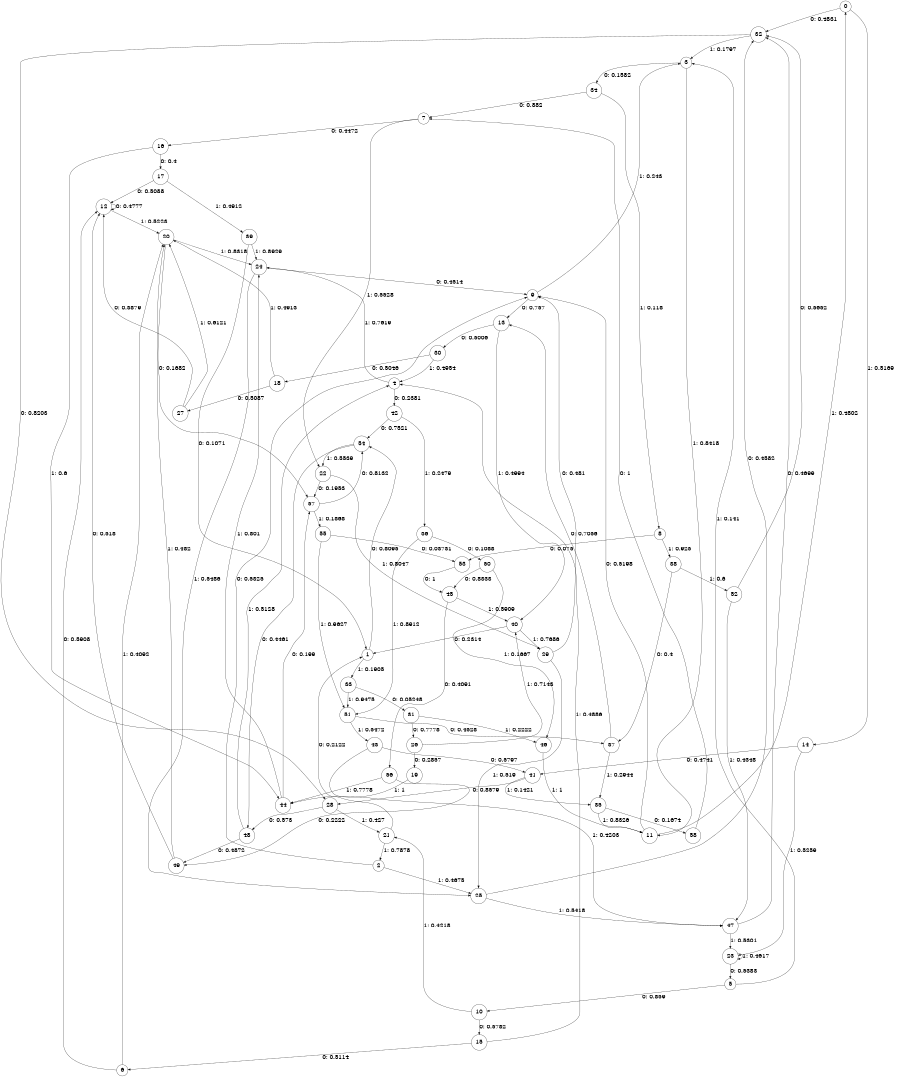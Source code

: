 digraph "ch33faceL10" {
size = "6,8.5";
ratio = "fill";
node [shape = circle];
node [fontsize = 24];
edge [fontsize = 24];
0 -> 32 [label = "0: 0.4831   "];
0 -> 14 [label = "1: 0.5169   "];
1 -> 54 [label = "0: 0.8095   "];
1 -> 33 [label = "1: 0.1905   "];
2 -> 9 [label = "0: 0.5325   "];
2 -> 25 [label = "1: 0.4675   "];
3 -> 34 [label = "0: 0.1582   "];
3 -> 11 [label = "1: 0.8418   "];
4 -> 42 [label = "0: 0.2381   "];
4 -> 24 [label = "1: 0.7619   "];
5 -> 10 [label = "0: 0.859    "];
5 -> 3 [label = "1: 0.141    "];
6 -> 12 [label = "0: 0.5908   "];
6 -> 20 [label = "1: 0.4092   "];
7 -> 16 [label = "0: 0.4472   "];
7 -> 22 [label = "1: 0.5528   "];
8 -> 53 [label = "0: 0.075    "];
8 -> 38 [label = "1: 0.925    "];
9 -> 13 [label = "0: 0.757    "];
9 -> 3 [label = "1: 0.243    "];
10 -> 15 [label = "0: 0.5782   "];
10 -> 21 [label = "1: 0.4218   "];
11 -> 9 [label = "0: 0.5198   "];
11 -> 0 [label = "1: 0.4802   "];
12 -> 12 [label = "0: 0.4777   "];
12 -> 20 [label = "1: 0.5223   "];
13 -> 30 [label = "0: 0.5006   "];
13 -> 40 [label = "1: 0.4994   "];
14 -> 41 [label = "0: 0.4741   "];
14 -> 23 [label = "1: 0.5259   "];
15 -> 6 [label = "0: 0.5114   "];
15 -> 4 [label = "1: 0.4886   "];
16 -> 17 [label = "0: 0.4      "];
16 -> 44 [label = "1: 0.6      "];
17 -> 12 [label = "0: 0.5088   "];
17 -> 39 [label = "1: 0.4912   "];
18 -> 27 [label = "0: 0.5087   "];
18 -> 20 [label = "1: 0.4913   "];
19 -> 44 [label = "1: 1        "];
20 -> 57 [label = "0: 0.1682   "];
20 -> 24 [label = "1: 0.8318   "];
21 -> 1 [label = "0: 0.2122   "];
21 -> 2 [label = "1: 0.7878   "];
22 -> 57 [label = "0: 0.1953   "];
22 -> 29 [label = "1: 0.8047   "];
23 -> 5 [label = "0: 0.5383   "];
23 -> 23 [label = "1: 0.4617   "];
24 -> 9 [label = "0: 0.4514   "];
24 -> 25 [label = "1: 0.5486   "];
25 -> 32 [label = "0: 0.4582   "];
25 -> 47 [label = "1: 0.5418   "];
26 -> 19 [label = "0: 0.2857   "];
26 -> 40 [label = "1: 0.7143   "];
27 -> 12 [label = "0: 0.3879   "];
27 -> 20 [label = "1: 0.6121   "];
28 -> 48 [label = "0: 0.573    "];
28 -> 21 [label = "1: 0.427    "];
29 -> 9 [label = "0: 0.481    "];
29 -> 25 [label = "1: 0.519    "];
30 -> 18 [label = "0: 0.5046   "];
30 -> 4 [label = "1: 0.4954   "];
31 -> 26 [label = "0: 0.7778   "];
31 -> 46 [label = "1: 0.2222   "];
32 -> 28 [label = "0: 0.8203   "];
32 -> 3 [label = "1: 0.1797   "];
33 -> 31 [label = "0: 0.05248  "];
33 -> 51 [label = "1: 0.9475   "];
34 -> 7 [label = "0: 0.882    "];
34 -> 8 [label = "1: 0.118    "];
35 -> 58 [label = "0: 0.1674   "];
35 -> 11 [label = "1: 0.8326   "];
36 -> 50 [label = "0: 0.1088   "];
36 -> 51 [label = "1: 0.8912   "];
37 -> 13 [label = "0: 0.7056   "];
37 -> 35 [label = "1: 0.2944   "];
38 -> 37 [label = "0: 0.4      "];
38 -> 52 [label = "1: 0.6      "];
39 -> 1 [label = "0: 0.1071   "];
39 -> 24 [label = "1: 0.8929   "];
40 -> 1 [label = "0: 0.2314   "];
40 -> 29 [label = "1: 0.7686   "];
41 -> 28 [label = "0: 0.8579   "];
41 -> 35 [label = "1: 0.1421   "];
42 -> 54 [label = "0: 0.7521   "];
42 -> 36 [label = "1: 0.2479   "];
43 -> 41 [label = "0: 0.5797   "];
43 -> 47 [label = "1: 0.4203   "];
44 -> 57 [label = "0: 0.199    "];
44 -> 24 [label = "1: 0.801    "];
45 -> 56 [label = "0: 0.4091   "];
45 -> 40 [label = "1: 0.5909   "];
46 -> 11 [label = "1: 1        "];
47 -> 32 [label = "0: 0.4699   "];
47 -> 23 [label = "1: 0.5301   "];
48 -> 49 [label = "0: 0.4872   "];
48 -> 4 [label = "1: 0.5128   "];
49 -> 12 [label = "0: 0.518    "];
49 -> 20 [label = "1: 0.482    "];
50 -> 45 [label = "0: 0.8333   "];
50 -> 46 [label = "1: 0.1667   "];
51 -> 37 [label = "0: 0.4528   "];
51 -> 43 [label = "1: 0.5472   "];
52 -> 32 [label = "0: 0.5652   "];
52 -> 47 [label = "1: 0.4348   "];
53 -> 45 [label = "0: 1        "];
54 -> 48 [label = "0: 0.4461   "];
54 -> 22 [label = "1: 0.5539   "];
55 -> 53 [label = "0: 0.03731  "];
55 -> 51 [label = "1: 0.9627   "];
56 -> 49 [label = "0: 0.2222   "];
56 -> 44 [label = "1: 0.7778   "];
57 -> 54 [label = "0: 0.8132   "];
57 -> 55 [label = "1: 0.1868   "];
58 -> 7 [label = "0: 1        "];
}